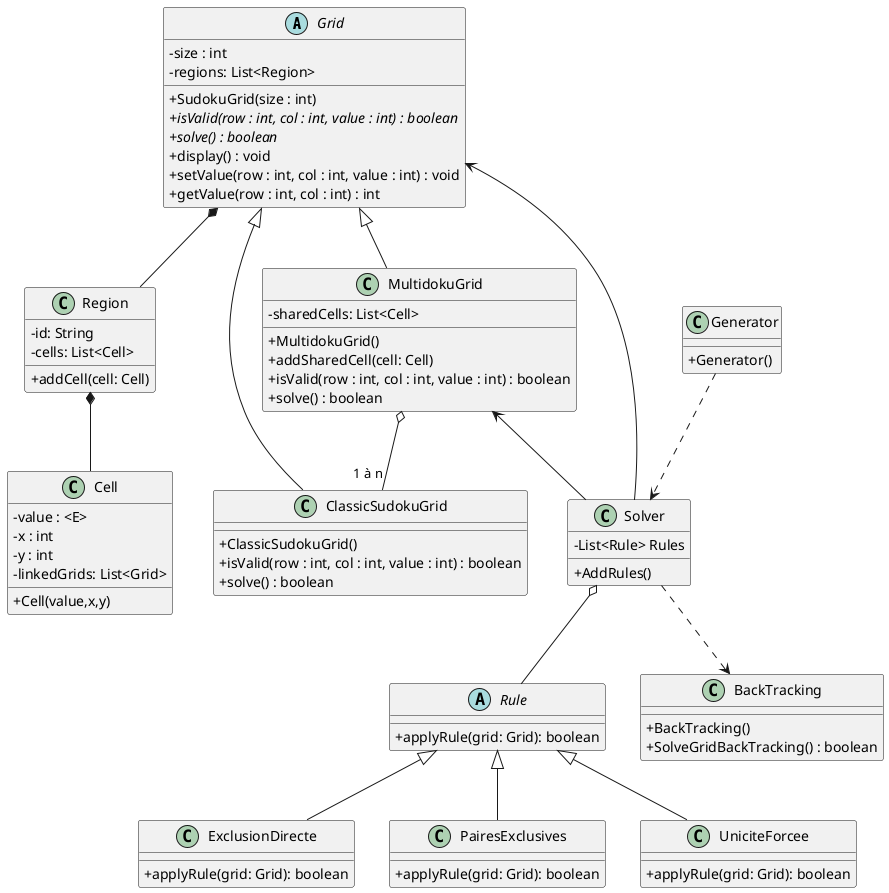 @startuml
skinparam classAttributeIconSize 0
'https://plantuml.com/class-diagram

abstract class Grid{
    - size : int
     - regions: List<Region>

    + SudokuGrid(size : int)
    + {abstract} isValid(row : int, col : int, value : int) : boolean
    + {abstract} solve() : boolean
    + display() : void
    + setValue(row : int, col : int, value : int) : void
    + getValue(row : int, col : int) : int
}

class Region {
    - id: String
    - cells: List<Cell>
    + addCell(cell: Cell)
}

class Cell {
    -value : <E>
    -x : int
    -y : int
    - linkedGrids: List<Grid>
    +Cell(value,x,y)
}

class ClassicSudokuGrid{
    + ClassicSudokuGrid()
    + isValid(row : int, col : int, value : int) : boolean
    + solve() : boolean
}

class MultidokuGrid{
    - sharedCells: List<Cell>
    + MultidokuGrid()
    + addSharedCell(cell: Cell)
    + isValid(row : int, col : int, value : int) : boolean
    + solve() : boolean
}

class Solver {
    - List<Rule> Rules
    + AddRules()
}

abstract class Rule {
    + applyRule(grid: Grid): boolean
}
class ExclusionDirecte extends Rule {
    + applyRule(grid: Grid): boolean
}
class PairesExclusives extends Rule {
    + applyRule(grid: Grid): boolean
}
class UniciteForcee extends Rule {
    + applyRule(grid: Grid): boolean
}


class Generator {
    + Generator()
}

class BackTracking {
    +BackTracking()
    +SolveGridBackTracking() : boolean
}

Grid <|-- MultidokuGrid
Grid <|-- ClassicSudokuGrid
MultidokuGrid o-- "1 à n" ClassicSudokuGrid
Generator ..> Solver
Solver ..> BackTracking
MultidokuGrid <-- Solver
Grid <-- Solver
Solver o-- Rule
Region *-- Cell
Grid *-- Region

@enduml